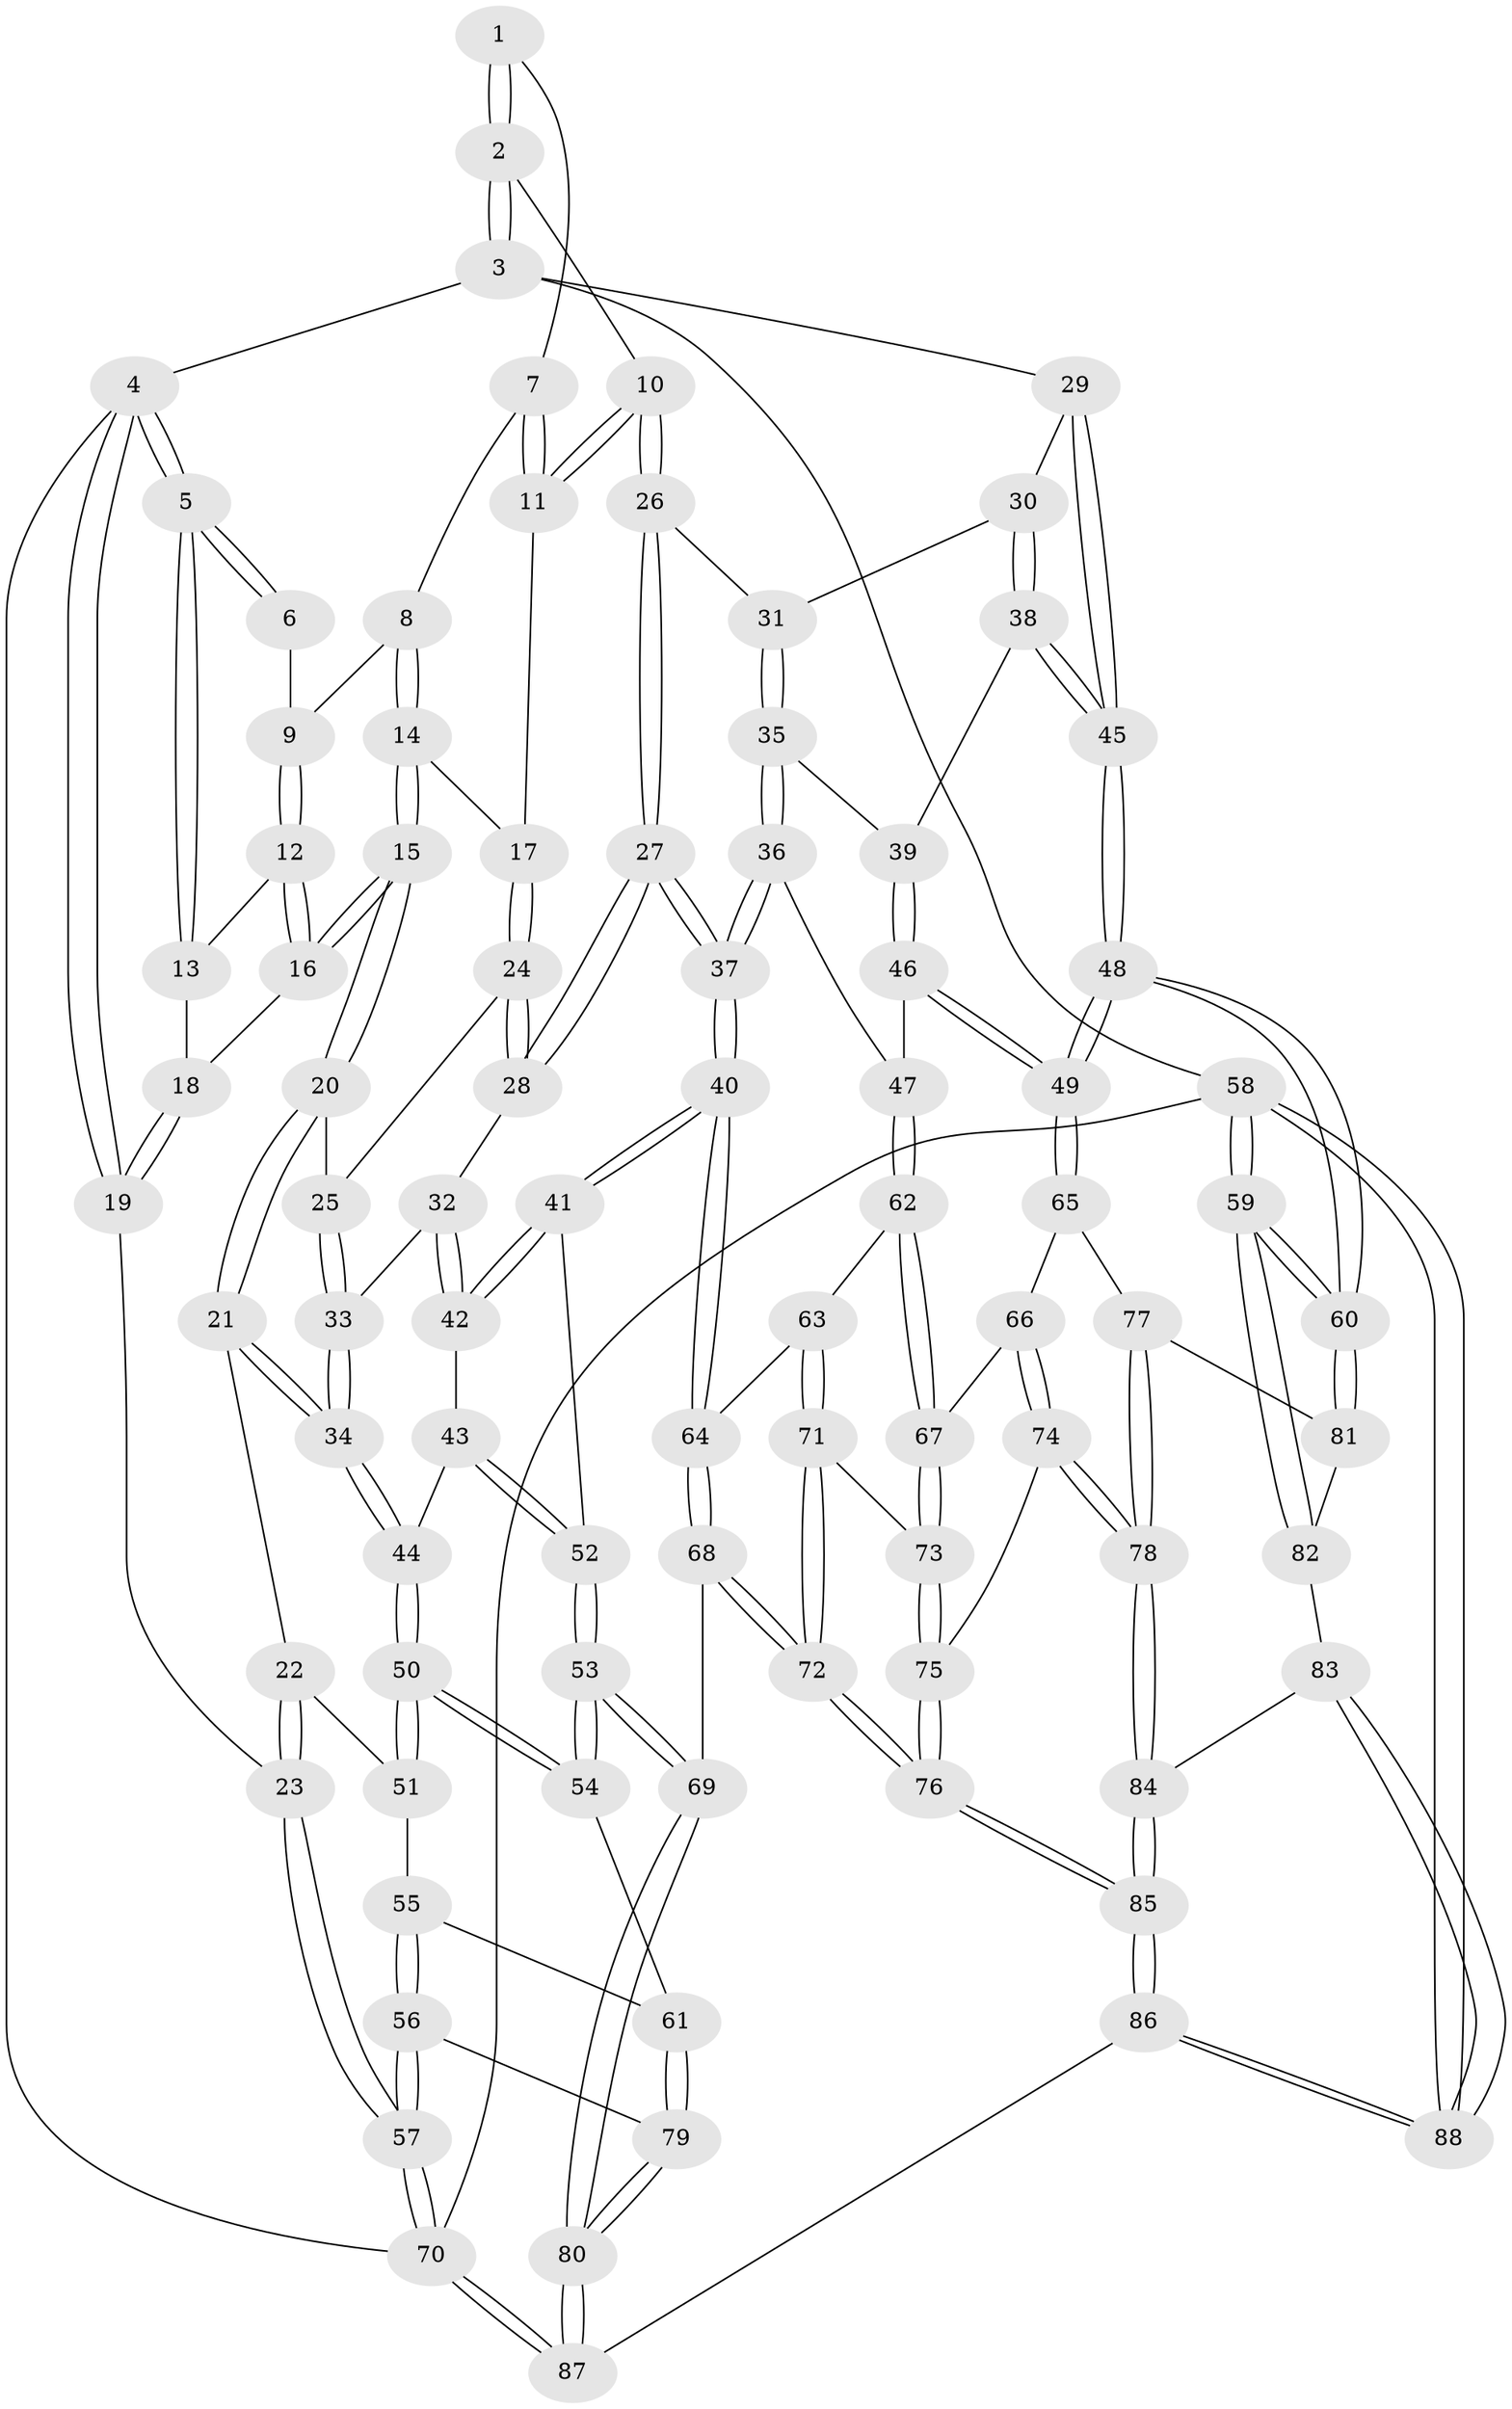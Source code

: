 // Generated by graph-tools (version 1.1) at 2025/27/03/15/25 16:27:57]
// undirected, 88 vertices, 217 edges
graph export_dot {
graph [start="1"]
  node [color=gray90,style=filled];
  1 [pos="+0.3830505310185917+0"];
  2 [pos="+0.7650208254027763+0"];
  3 [pos="+1+0"];
  4 [pos="+0+0"];
  5 [pos="+0+0"];
  6 [pos="+0+0"];
  7 [pos="+0.3519288631369396+0.028099825414522096"];
  8 [pos="+0.2991265181075337+0.06938685322011169"];
  9 [pos="+0.21486509603157122+0.08156335475861577"];
  10 [pos="+0.6687163863081367+0.11353813344841694"];
  11 [pos="+0.45835087581461903+0.1452020087938502"];
  12 [pos="+0.19321222975774135+0.09839307425729359"];
  13 [pos="+0.0907289745936819+0.050811777782653486"];
  14 [pos="+0.2945198165004712+0.20667225267367303"];
  15 [pos="+0.2362848792063622+0.2615609148039531"];
  16 [pos="+0.16095229203702793+0.19108836894272113"];
  17 [pos="+0.4251936653282157+0.20938795003276306"];
  18 [pos="+0.09975537285137655+0.19595625042577194"];
  19 [pos="+0+0.28368091346616653"];
  20 [pos="+0.23637251682176658+0.26244105230504056"];
  21 [pos="+0.18592400172716392+0.3882811319702131"];
  22 [pos="+0.12608473360775976+0.417449213186886"];
  23 [pos="+0+0.4331802521735343"];
  24 [pos="+0.42856142416156795+0.2517997394114292"];
  25 [pos="+0.31417044064611854+0.298683638512246"];
  26 [pos="+0.6979829537325629+0.2294287175295047"];
  27 [pos="+0.605919827881106+0.33649580235743104"];
  28 [pos="+0.4623495336005775+0.33187439037259003"];
  29 [pos="+1+0"];
  30 [pos="+0.7781345142014956+0.25767968484012727"];
  31 [pos="+0.7401714276459149+0.25486685659473585"];
  32 [pos="+0.4415062486998792+0.35773735131069273"];
  33 [pos="+0.3793180101860029+0.39842353652189205"];
  34 [pos="+0.34271020906782684+0.4545248613616022"];
  35 [pos="+0.7939074327271636+0.4361532103919005"];
  36 [pos="+0.7508302902837887+0.5286277909039433"];
  37 [pos="+0.6132209002704891+0.516346880718308"];
  38 [pos="+1+0.3811830564626611"];
  39 [pos="+0.9158783444978443+0.422755865919211"];
  40 [pos="+0.6018690369887763+0.5262289573482664"];
  41 [pos="+0.5766316920800749+0.5251254632952704"];
  42 [pos="+0.5098235336398818+0.48892112948901795"];
  43 [pos="+0.37487757682781225+0.48181590859579254"];
  44 [pos="+0.3441521708639195+0.4607638589389666"];
  45 [pos="+1+0.38274544991035664"];
  46 [pos="+0.8697213079074446+0.541276731874293"];
  47 [pos="+0.7598066102875455+0.5390505753438138"];
  48 [pos="+1+0.6867842177594288"];
  49 [pos="+1+0.6855870255610458"];
  50 [pos="+0.2887060268955258+0.5678050508509541"];
  51 [pos="+0.20782998208440812+0.5485068347869616"];
  52 [pos="+0.43884914446124773+0.5894179397188285"];
  53 [pos="+0.39378979094260863+0.6997079498636072"];
  54 [pos="+0.31031160658821005+0.666225108379697"];
  55 [pos="+0.18886425522918754+0.5710557285262143"];
  56 [pos="+0.002276091178328164+0.6909366390525747"];
  57 [pos="+0+0.6605700125911029"];
  58 [pos="+1+1"];
  59 [pos="+1+0.8645600586430854"];
  60 [pos="+1+0.7771271958177486"];
  61 [pos="+0.22910347939146758+0.7023856343152322"];
  62 [pos="+0.7632715342400251+0.5548484811755335"];
  63 [pos="+0.6690205091642459+0.665220519102929"];
  64 [pos="+0.5978392122493251+0.5866364552326423"];
  65 [pos="+0.8840630300292848+0.6929072747143786"];
  66 [pos="+0.7867918221700205+0.6269196411747996"];
  67 [pos="+0.7797431613616351+0.6205468990009952"];
  68 [pos="+0.5196887245940449+0.7558338852451891"];
  69 [pos="+0.4136995105720978+0.7259679066137085"];
  70 [pos="+0+1"];
  71 [pos="+0.6782222406200142+0.6772457082533732"];
  72 [pos="+0.5506001898263377+0.7918596227289192"];
  73 [pos="+0.7122095444578753+0.6898343273344886"];
  74 [pos="+0.7623912752513747+0.7953125538931386"];
  75 [pos="+0.7250449084959929+0.7778849128592809"];
  76 [pos="+0.5619083301896439+0.8106937772706329"];
  77 [pos="+0.7930232451829903+0.7820041520851391"];
  78 [pos="+0.7666864518054726+0.7980049186332849"];
  79 [pos="+0.14001123175644606+0.756417782717607"];
  80 [pos="+0.2545753526256643+1"];
  81 [pos="+0.8567160273376987+0.8044692604805938"];
  82 [pos="+0.8911150644147964+0.8910483800426737"];
  83 [pos="+0.8110268058665032+0.9045422516762738"];
  84 [pos="+0.7839410359777228+0.8828000393234471"];
  85 [pos="+0.564777433500912+0.9742966885792979"];
  86 [pos="+0.5011650944631855+1"];
  87 [pos="+0.26705931804868244+1"];
  88 [pos="+0.8071527494968727+1"];
  1 -- 2;
  1 -- 2;
  1 -- 7;
  2 -- 3;
  2 -- 3;
  2 -- 10;
  3 -- 4;
  3 -- 29;
  3 -- 58;
  4 -- 5;
  4 -- 5;
  4 -- 19;
  4 -- 19;
  4 -- 70;
  5 -- 6;
  5 -- 6;
  5 -- 13;
  5 -- 13;
  6 -- 9;
  7 -- 8;
  7 -- 11;
  7 -- 11;
  8 -- 9;
  8 -- 14;
  8 -- 14;
  9 -- 12;
  9 -- 12;
  10 -- 11;
  10 -- 11;
  10 -- 26;
  10 -- 26;
  11 -- 17;
  12 -- 13;
  12 -- 16;
  12 -- 16;
  13 -- 18;
  14 -- 15;
  14 -- 15;
  14 -- 17;
  15 -- 16;
  15 -- 16;
  15 -- 20;
  15 -- 20;
  16 -- 18;
  17 -- 24;
  17 -- 24;
  18 -- 19;
  18 -- 19;
  19 -- 23;
  20 -- 21;
  20 -- 21;
  20 -- 25;
  21 -- 22;
  21 -- 34;
  21 -- 34;
  22 -- 23;
  22 -- 23;
  22 -- 51;
  23 -- 57;
  23 -- 57;
  24 -- 25;
  24 -- 28;
  24 -- 28;
  25 -- 33;
  25 -- 33;
  26 -- 27;
  26 -- 27;
  26 -- 31;
  27 -- 28;
  27 -- 28;
  27 -- 37;
  27 -- 37;
  28 -- 32;
  29 -- 30;
  29 -- 45;
  29 -- 45;
  30 -- 31;
  30 -- 38;
  30 -- 38;
  31 -- 35;
  31 -- 35;
  32 -- 33;
  32 -- 42;
  32 -- 42;
  33 -- 34;
  33 -- 34;
  34 -- 44;
  34 -- 44;
  35 -- 36;
  35 -- 36;
  35 -- 39;
  36 -- 37;
  36 -- 37;
  36 -- 47;
  37 -- 40;
  37 -- 40;
  38 -- 39;
  38 -- 45;
  38 -- 45;
  39 -- 46;
  39 -- 46;
  40 -- 41;
  40 -- 41;
  40 -- 64;
  40 -- 64;
  41 -- 42;
  41 -- 42;
  41 -- 52;
  42 -- 43;
  43 -- 44;
  43 -- 52;
  43 -- 52;
  44 -- 50;
  44 -- 50;
  45 -- 48;
  45 -- 48;
  46 -- 47;
  46 -- 49;
  46 -- 49;
  47 -- 62;
  47 -- 62;
  48 -- 49;
  48 -- 49;
  48 -- 60;
  48 -- 60;
  49 -- 65;
  49 -- 65;
  50 -- 51;
  50 -- 51;
  50 -- 54;
  50 -- 54;
  51 -- 55;
  52 -- 53;
  52 -- 53;
  53 -- 54;
  53 -- 54;
  53 -- 69;
  53 -- 69;
  54 -- 61;
  55 -- 56;
  55 -- 56;
  55 -- 61;
  56 -- 57;
  56 -- 57;
  56 -- 79;
  57 -- 70;
  57 -- 70;
  58 -- 59;
  58 -- 59;
  58 -- 88;
  58 -- 88;
  58 -- 70;
  59 -- 60;
  59 -- 60;
  59 -- 82;
  59 -- 82;
  60 -- 81;
  60 -- 81;
  61 -- 79;
  61 -- 79;
  62 -- 63;
  62 -- 67;
  62 -- 67;
  63 -- 64;
  63 -- 71;
  63 -- 71;
  64 -- 68;
  64 -- 68;
  65 -- 66;
  65 -- 77;
  66 -- 67;
  66 -- 74;
  66 -- 74;
  67 -- 73;
  67 -- 73;
  68 -- 69;
  68 -- 72;
  68 -- 72;
  69 -- 80;
  69 -- 80;
  70 -- 87;
  70 -- 87;
  71 -- 72;
  71 -- 72;
  71 -- 73;
  72 -- 76;
  72 -- 76;
  73 -- 75;
  73 -- 75;
  74 -- 75;
  74 -- 78;
  74 -- 78;
  75 -- 76;
  75 -- 76;
  76 -- 85;
  76 -- 85;
  77 -- 78;
  77 -- 78;
  77 -- 81;
  78 -- 84;
  78 -- 84;
  79 -- 80;
  79 -- 80;
  80 -- 87;
  80 -- 87;
  81 -- 82;
  82 -- 83;
  83 -- 84;
  83 -- 88;
  83 -- 88;
  84 -- 85;
  84 -- 85;
  85 -- 86;
  85 -- 86;
  86 -- 87;
  86 -- 88;
  86 -- 88;
}
